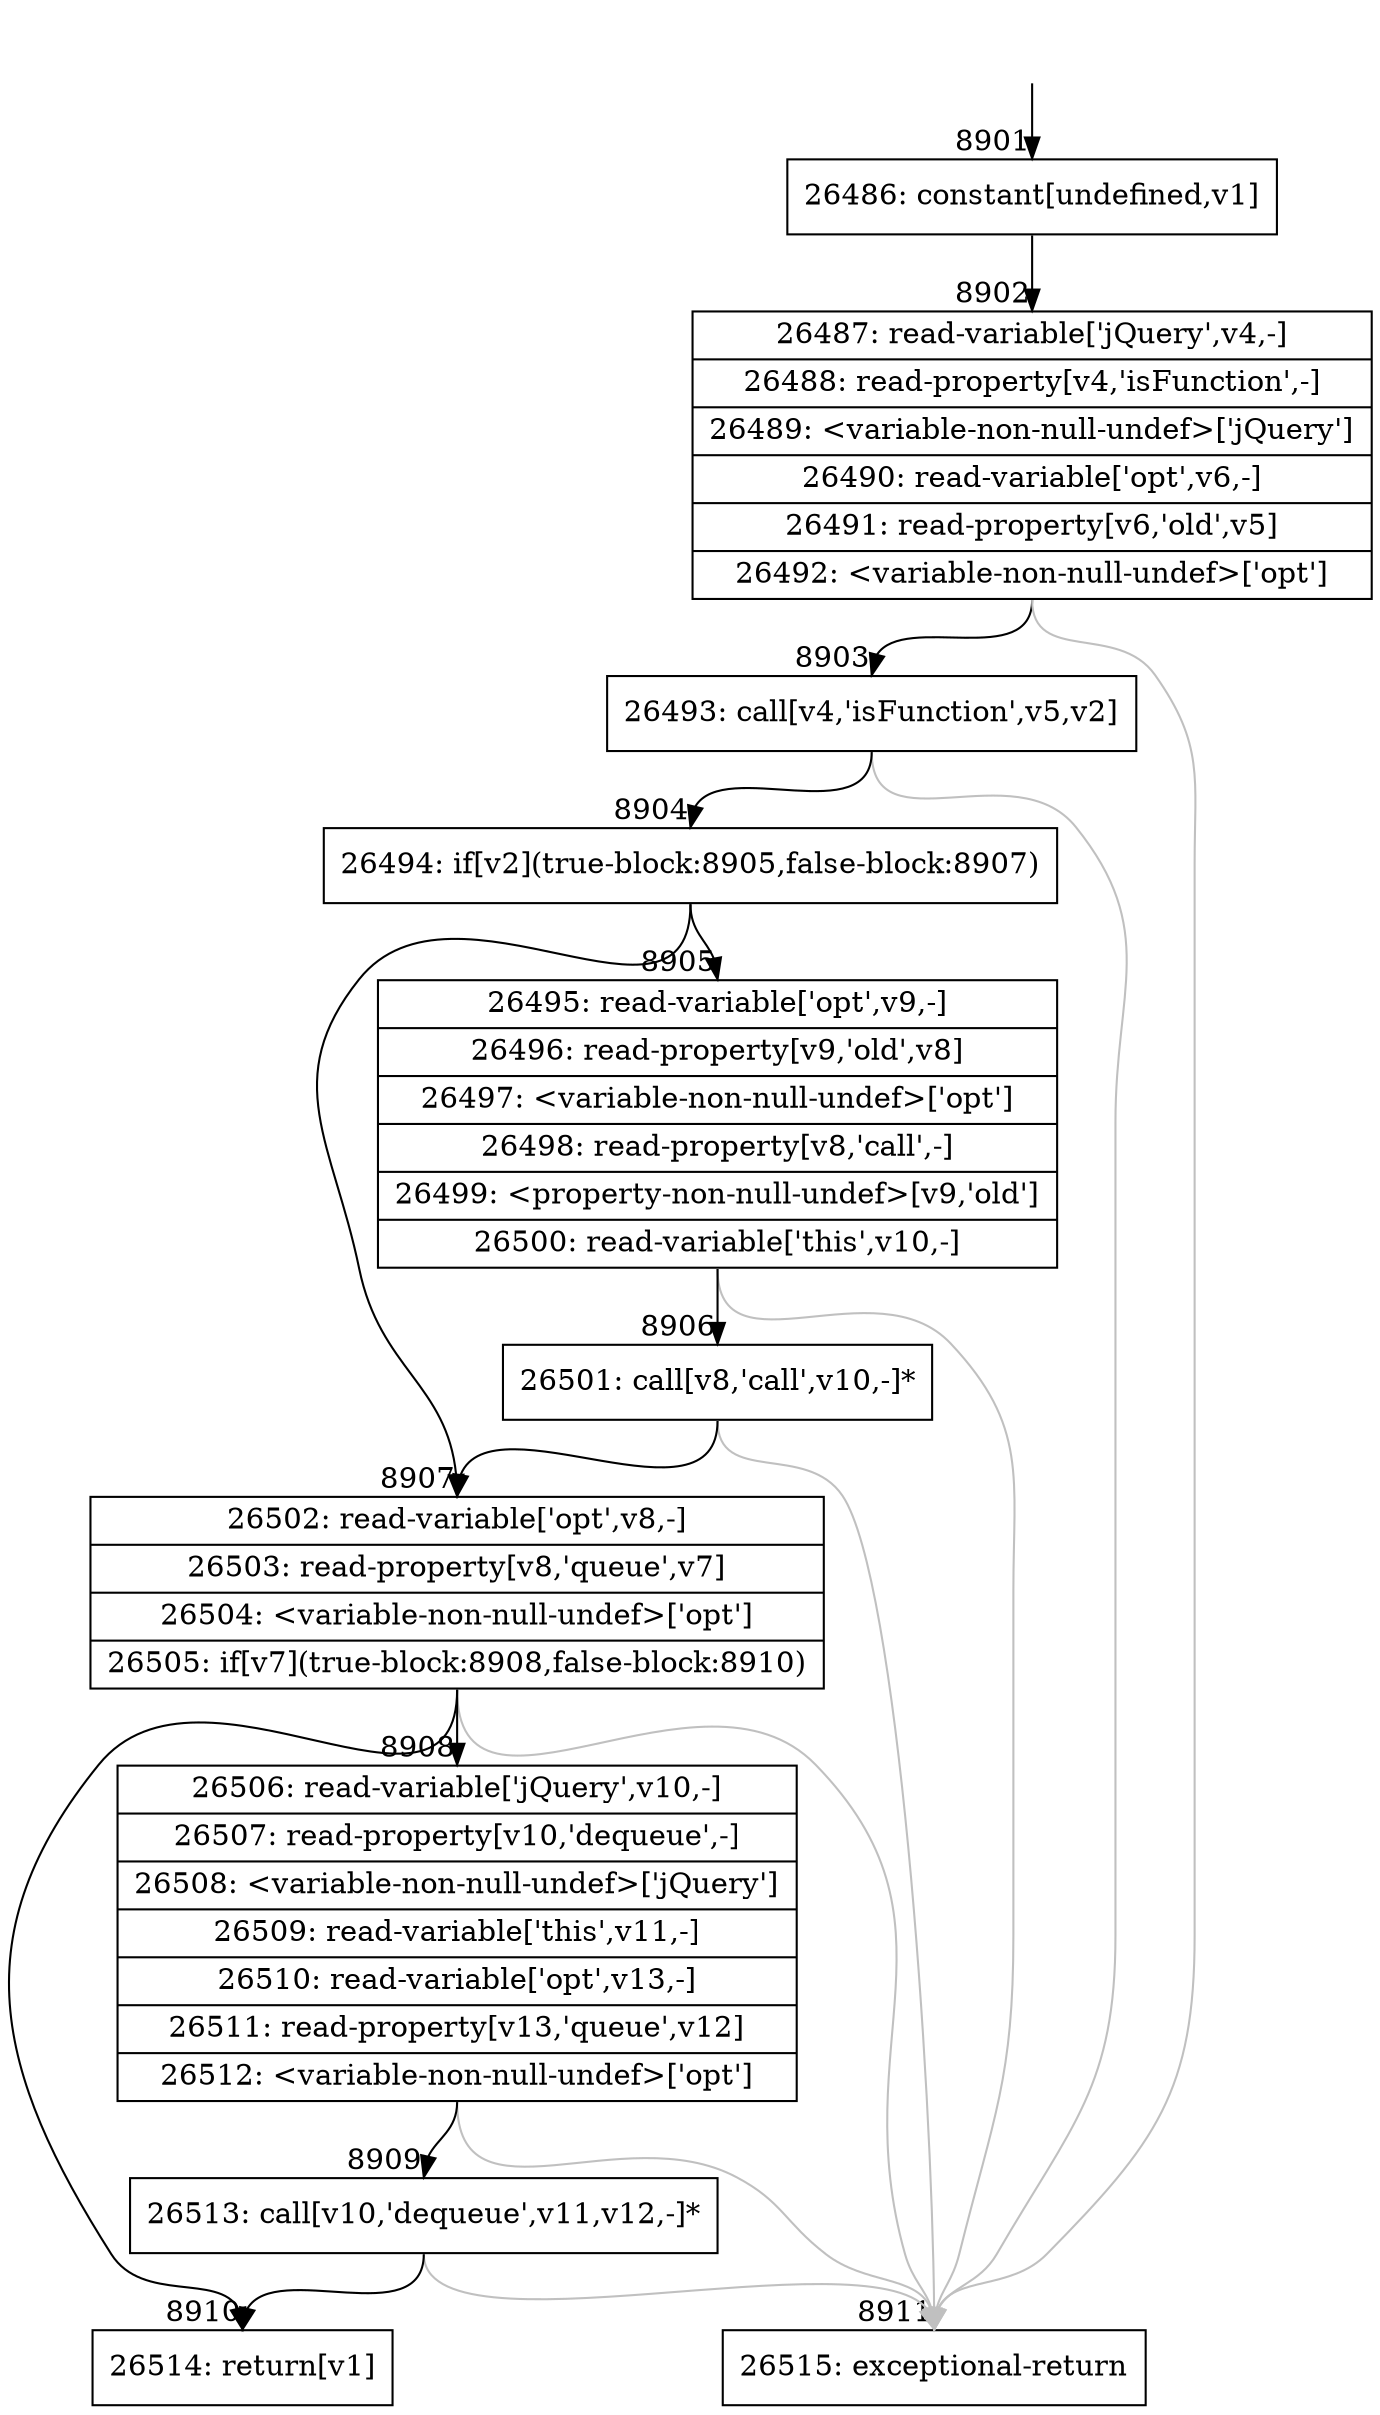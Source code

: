 digraph {
rankdir="TD"
BB_entry555[shape=none,label=""];
BB_entry555 -> BB8901 [tailport=s, headport=n, headlabel="    8901"]
BB8901 [shape=record label="{26486: constant[undefined,v1]}" ] 
BB8901 -> BB8902 [tailport=s, headport=n, headlabel="      8902"]
BB8902 [shape=record label="{26487: read-variable['jQuery',v4,-]|26488: read-property[v4,'isFunction',-]|26489: \<variable-non-null-undef\>['jQuery']|26490: read-variable['opt',v6,-]|26491: read-property[v6,'old',v5]|26492: \<variable-non-null-undef\>['opt']}" ] 
BB8902 -> BB8903 [tailport=s, headport=n, headlabel="      8903"]
BB8902 -> BB8911 [tailport=s, headport=n, color=gray, headlabel="      8911"]
BB8903 [shape=record label="{26493: call[v4,'isFunction',v5,v2]}" ] 
BB8903 -> BB8904 [tailport=s, headport=n, headlabel="      8904"]
BB8903 -> BB8911 [tailport=s, headport=n, color=gray]
BB8904 [shape=record label="{26494: if[v2](true-block:8905,false-block:8907)}" ] 
BB8904 -> BB8905 [tailport=s, headport=n, headlabel="      8905"]
BB8904 -> BB8907 [tailport=s, headport=n, headlabel="      8907"]
BB8905 [shape=record label="{26495: read-variable['opt',v9,-]|26496: read-property[v9,'old',v8]|26497: \<variable-non-null-undef\>['opt']|26498: read-property[v8,'call',-]|26499: \<property-non-null-undef\>[v9,'old']|26500: read-variable['this',v10,-]}" ] 
BB8905 -> BB8906 [tailport=s, headport=n, headlabel="      8906"]
BB8905 -> BB8911 [tailport=s, headport=n, color=gray]
BB8906 [shape=record label="{26501: call[v8,'call',v10,-]*}" ] 
BB8906 -> BB8907 [tailport=s, headport=n]
BB8906 -> BB8911 [tailport=s, headport=n, color=gray]
BB8907 [shape=record label="{26502: read-variable['opt',v8,-]|26503: read-property[v8,'queue',v7]|26504: \<variable-non-null-undef\>['opt']|26505: if[v7](true-block:8908,false-block:8910)}" ] 
BB8907 -> BB8908 [tailport=s, headport=n, headlabel="      8908"]
BB8907 -> BB8910 [tailport=s, headport=n, headlabel="      8910"]
BB8907 -> BB8911 [tailport=s, headport=n, color=gray]
BB8908 [shape=record label="{26506: read-variable['jQuery',v10,-]|26507: read-property[v10,'dequeue',-]|26508: \<variable-non-null-undef\>['jQuery']|26509: read-variable['this',v11,-]|26510: read-variable['opt',v13,-]|26511: read-property[v13,'queue',v12]|26512: \<variable-non-null-undef\>['opt']}" ] 
BB8908 -> BB8909 [tailport=s, headport=n, headlabel="      8909"]
BB8908 -> BB8911 [tailport=s, headport=n, color=gray]
BB8909 [shape=record label="{26513: call[v10,'dequeue',v11,v12,-]*}" ] 
BB8909 -> BB8910 [tailport=s, headport=n]
BB8909 -> BB8911 [tailport=s, headport=n, color=gray]
BB8910 [shape=record label="{26514: return[v1]}" ] 
BB8911 [shape=record label="{26515: exceptional-return}" ] 
}
